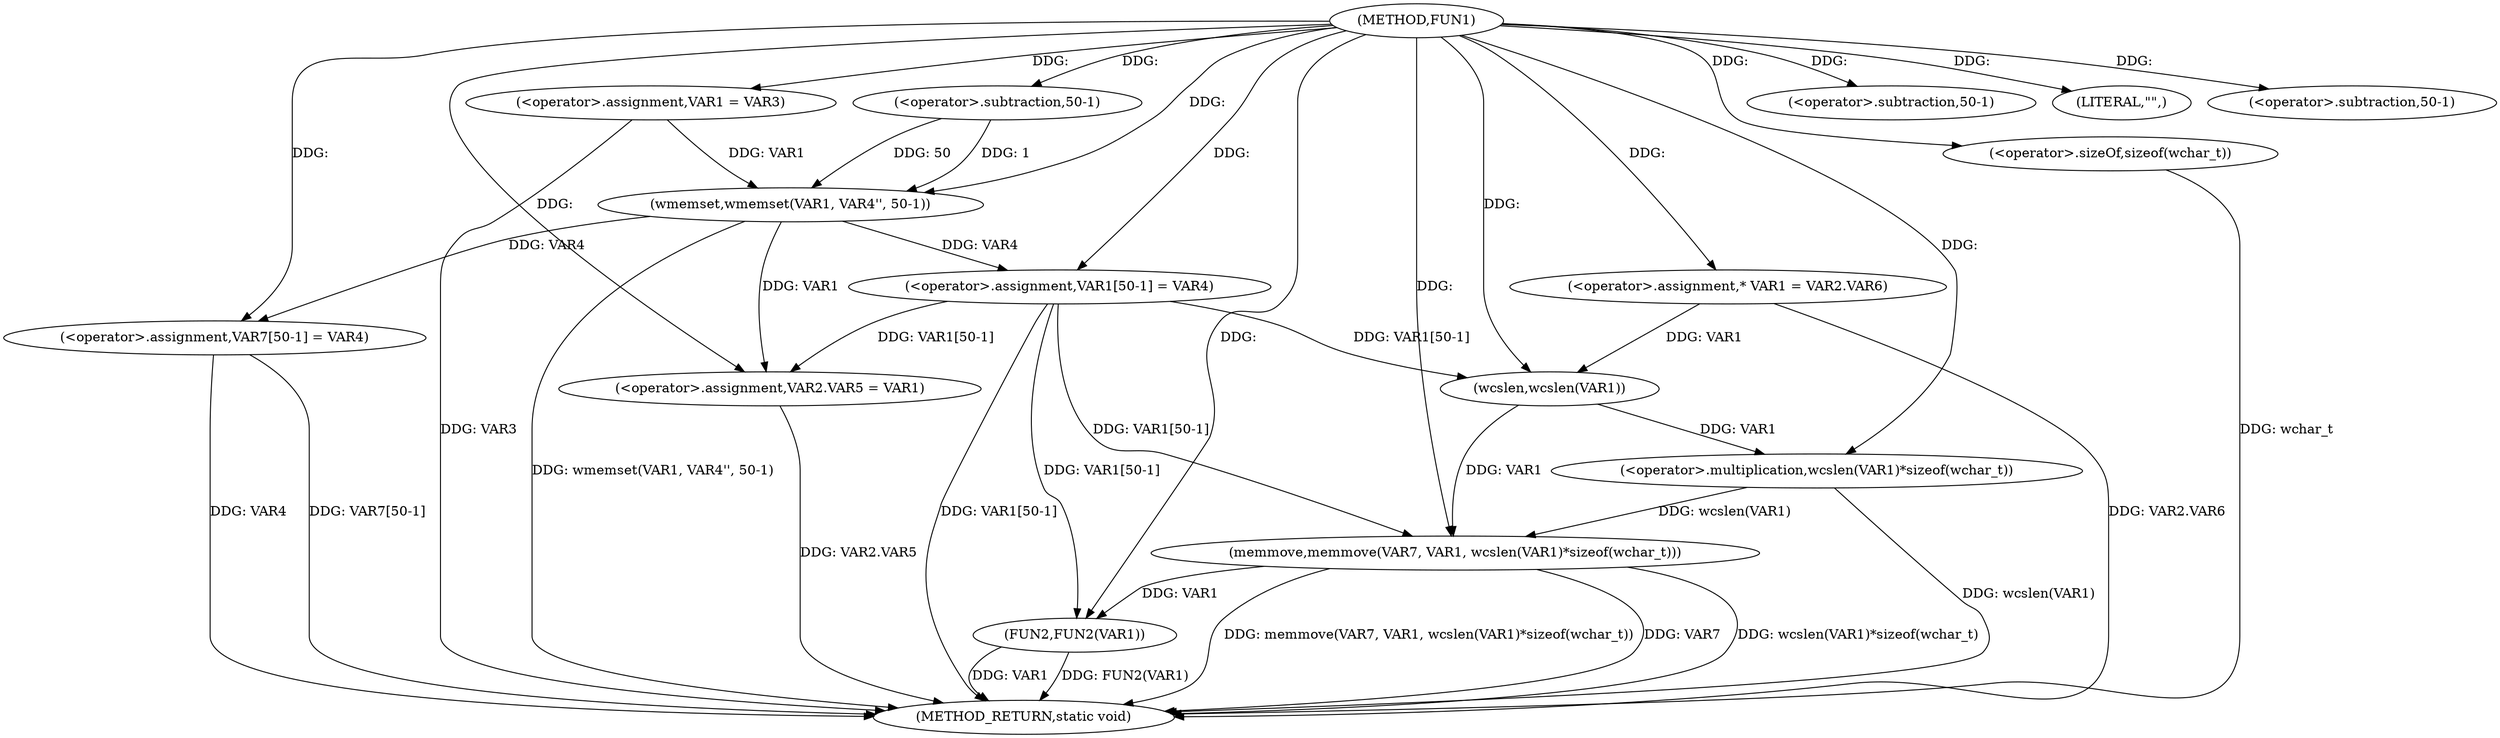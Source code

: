 digraph FUN1 {  
"1000100" [label = "(METHOD,FUN1)" ]
"1000152" [label = "(METHOD_RETURN,static void)" ]
"1000105" [label = "(<operator>.assignment,VAR1 = VAR3)" ]
"1000108" [label = "(wmemset,wmemset(VAR1, VAR4'', 50-1))" ]
"1000111" [label = "(<operator>.subtraction,50-1)" ]
"1000114" [label = "(<operator>.assignment,VAR1[50-1] = VAR4)" ]
"1000117" [label = "(<operator>.subtraction,50-1)" ]
"1000121" [label = "(<operator>.assignment,VAR2.VAR5 = VAR1)" ]
"1000128" [label = "(<operator>.assignment,* VAR1 = VAR2.VAR6)" ]
"1000134" [label = "(LITERAL,\"\",)" ]
"1000135" [label = "(memmove,memmove(VAR7, VAR1, wcslen(VAR1)*sizeof(wchar_t)))" ]
"1000138" [label = "(<operator>.multiplication,wcslen(VAR1)*sizeof(wchar_t))" ]
"1000139" [label = "(wcslen,wcslen(VAR1))" ]
"1000141" [label = "(<operator>.sizeOf,sizeof(wchar_t))" ]
"1000143" [label = "(<operator>.assignment,VAR7[50-1] = VAR4)" ]
"1000146" [label = "(<operator>.subtraction,50-1)" ]
"1000150" [label = "(FUN2,FUN2(VAR1))" ]
  "1000128" -> "1000152"  [ label = "DDG: VAR2.VAR6"] 
  "1000141" -> "1000152"  [ label = "DDG: wchar_t"] 
  "1000108" -> "1000152"  [ label = "DDG: wmemset(VAR1, VAR4'', 50-1)"] 
  "1000143" -> "1000152"  [ label = "DDG: VAR7[50-1]"] 
  "1000143" -> "1000152"  [ label = "DDG: VAR4"] 
  "1000135" -> "1000152"  [ label = "DDG: memmove(VAR7, VAR1, wcslen(VAR1)*sizeof(wchar_t))"] 
  "1000150" -> "1000152"  [ label = "DDG: FUN2(VAR1)"] 
  "1000105" -> "1000152"  [ label = "DDG: VAR3"] 
  "1000150" -> "1000152"  [ label = "DDG: VAR1"] 
  "1000138" -> "1000152"  [ label = "DDG: wcslen(VAR1)"] 
  "1000114" -> "1000152"  [ label = "DDG: VAR1[50-1]"] 
  "1000135" -> "1000152"  [ label = "DDG: VAR7"] 
  "1000121" -> "1000152"  [ label = "DDG: VAR2.VAR5"] 
  "1000135" -> "1000152"  [ label = "DDG: wcslen(VAR1)*sizeof(wchar_t)"] 
  "1000100" -> "1000105"  [ label = "DDG: "] 
  "1000105" -> "1000108"  [ label = "DDG: VAR1"] 
  "1000100" -> "1000108"  [ label = "DDG: "] 
  "1000111" -> "1000108"  [ label = "DDG: 50"] 
  "1000111" -> "1000108"  [ label = "DDG: 1"] 
  "1000100" -> "1000111"  [ label = "DDG: "] 
  "1000108" -> "1000114"  [ label = "DDG: VAR4"] 
  "1000100" -> "1000114"  [ label = "DDG: "] 
  "1000100" -> "1000117"  [ label = "DDG: "] 
  "1000114" -> "1000121"  [ label = "DDG: VAR1[50-1]"] 
  "1000108" -> "1000121"  [ label = "DDG: VAR1"] 
  "1000100" -> "1000121"  [ label = "DDG: "] 
  "1000100" -> "1000128"  [ label = "DDG: "] 
  "1000100" -> "1000134"  [ label = "DDG: "] 
  "1000100" -> "1000135"  [ label = "DDG: "] 
  "1000139" -> "1000135"  [ label = "DDG: VAR1"] 
  "1000114" -> "1000135"  [ label = "DDG: VAR1[50-1]"] 
  "1000138" -> "1000135"  [ label = "DDG: wcslen(VAR1)"] 
  "1000139" -> "1000138"  [ label = "DDG: VAR1"] 
  "1000128" -> "1000139"  [ label = "DDG: VAR1"] 
  "1000114" -> "1000139"  [ label = "DDG: VAR1[50-1]"] 
  "1000100" -> "1000139"  [ label = "DDG: "] 
  "1000100" -> "1000138"  [ label = "DDG: "] 
  "1000100" -> "1000141"  [ label = "DDG: "] 
  "1000100" -> "1000143"  [ label = "DDG: "] 
  "1000108" -> "1000143"  [ label = "DDG: VAR4"] 
  "1000100" -> "1000146"  [ label = "DDG: "] 
  "1000114" -> "1000150"  [ label = "DDG: VAR1[50-1]"] 
  "1000135" -> "1000150"  [ label = "DDG: VAR1"] 
  "1000100" -> "1000150"  [ label = "DDG: "] 
}
